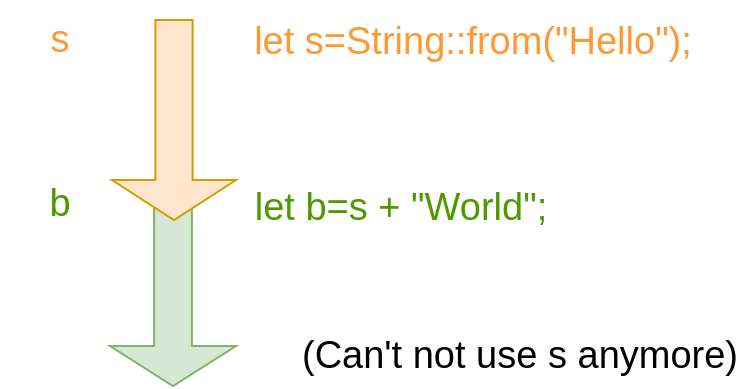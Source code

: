 <mxfile version="17.4.0" type="github">
  <diagram id="h3tWT8Gw_kgJmUAGI0rl" name="Page-1">
    <mxGraphModel dx="1422" dy="762" grid="0" gridSize="10" guides="1" tooltips="1" connect="1" arrows="1" fold="1" page="1" pageScale="1" pageWidth="827" pageHeight="1169" math="0" shadow="0">
      <root>
        <mxCell id="0" />
        <mxCell id="1" parent="0" />
        <mxCell id="Uox8qIfolB3lt7ghXZoM-8" value="" style="shape=singleArrow;direction=south;whiteSpace=wrap;html=1;rounded=0;sketch=0;fillColor=#d5e8d4;strokeColor=#82b366;" vertex="1" parent="1">
          <mxGeometry x="158" y="360" width="63" height="100" as="geometry" />
        </mxCell>
        <mxCell id="Uox8qIfolB3lt7ghXZoM-6" value="" style="shape=singleArrow;direction=south;whiteSpace=wrap;html=1;rounded=0;sketch=0;fillColor=#ffe6cc;strokeColor=#d79b00;" vertex="1" parent="1">
          <mxGeometry x="159" y="277" width="62" height="100" as="geometry" />
        </mxCell>
        <mxCell id="Uox8qIfolB3lt7ghXZoM-7" value="&lt;font style=&quot;font-size: 19px&quot; color=&quot;#ff9933&quot;&gt;let s=String::from(&quot;Hello&quot;);&lt;/font&gt;" style="text;html=1;strokeColor=none;fillColor=none;align=center;verticalAlign=middle;whiteSpace=wrap;rounded=0;sketch=0;" vertex="1" parent="1">
          <mxGeometry x="211" y="267" width="257" height="41" as="geometry" />
        </mxCell>
        <mxCell id="Uox8qIfolB3lt7ghXZoM-9" value="&lt;font style=&quot;font-size: 19px&quot; color=&quot;#4d9900&quot;&gt;let b=s + &quot;World&quot;;&lt;/font&gt;" style="text;html=1;strokeColor=none;fillColor=none;align=center;verticalAlign=middle;whiteSpace=wrap;rounded=0;sketch=0;" vertex="1" parent="1">
          <mxGeometry x="200" y="350" width="207" height="41" as="geometry" />
        </mxCell>
        <mxCell id="Uox8qIfolB3lt7ghXZoM-10" value="&lt;font style=&quot;font-size: 19px&quot;&gt;b&lt;/font&gt;" style="text;html=1;strokeColor=none;fillColor=none;align=center;verticalAlign=middle;whiteSpace=wrap;rounded=0;sketch=0;fontSize=14;fontColor=#4D9900;" vertex="1" parent="1">
          <mxGeometry x="103" y="354" width="60" height="30" as="geometry" />
        </mxCell>
        <mxCell id="Uox8qIfolB3lt7ghXZoM-11" value="&lt;font color=&quot;#ff9933&quot; style=&quot;font-size: 19px&quot;&gt;s&lt;/font&gt;" style="text;html=1;strokeColor=none;fillColor=none;align=center;verticalAlign=middle;whiteSpace=wrap;rounded=0;sketch=0;fontSize=14;fontColor=#4D9900;" vertex="1" parent="1">
          <mxGeometry x="103" y="272" width="60" height="30" as="geometry" />
        </mxCell>
        <mxCell id="Uox8qIfolB3lt7ghXZoM-12" value="&lt;font color=&quot;#000000&quot;&gt;(Can&#39;t not use s anymore)&lt;/font&gt;" style="text;html=1;strokeColor=none;fillColor=none;align=center;verticalAlign=middle;whiteSpace=wrap;rounded=0;sketch=0;fontSize=19;fontColor=#FF9933;" vertex="1" parent="1">
          <mxGeometry x="250" y="430" width="226" height="30" as="geometry" />
        </mxCell>
      </root>
    </mxGraphModel>
  </diagram>
</mxfile>
